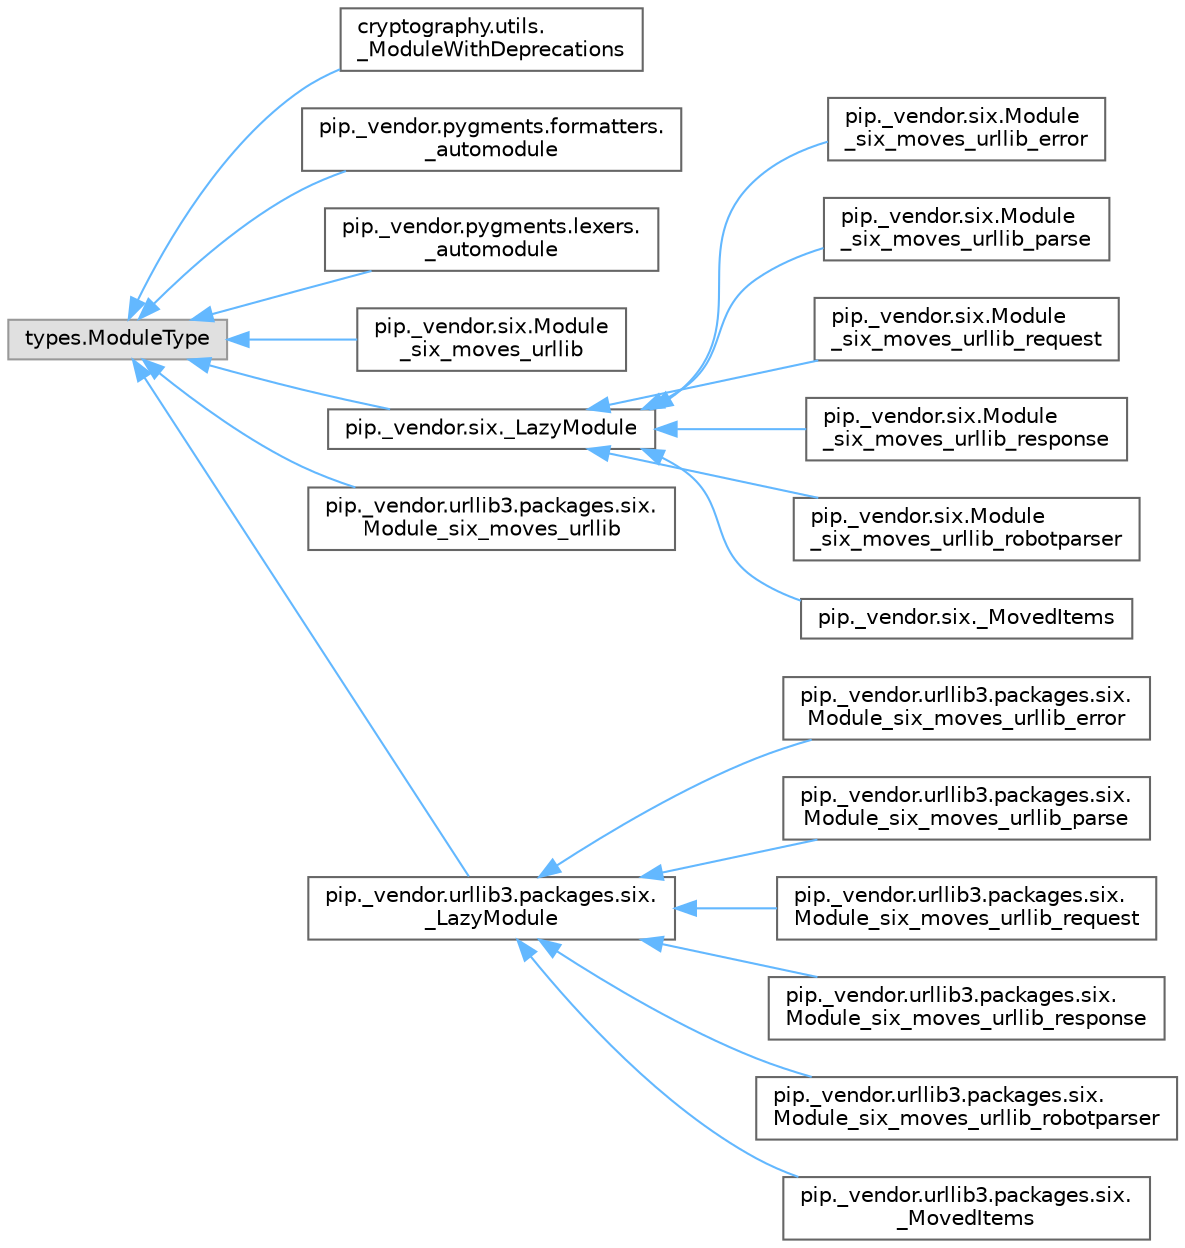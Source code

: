 digraph "Graphical Class Hierarchy"
{
 // LATEX_PDF_SIZE
  bgcolor="transparent";
  edge [fontname=Helvetica,fontsize=10,labelfontname=Helvetica,labelfontsize=10];
  node [fontname=Helvetica,fontsize=10,shape=box,height=0.2,width=0.4];
  rankdir="LR";
  Node0 [id="Node000000",label="types.ModuleType",height=0.2,width=0.4,color="grey60", fillcolor="#E0E0E0", style="filled",tooltip=" "];
  Node0 -> Node1 [id="edge4325_Node000000_Node000001",dir="back",color="steelblue1",style="solid",tooltip=" "];
  Node1 [id="Node000001",label="cryptography.utils.\l_ModuleWithDeprecations",height=0.2,width=0.4,color="grey40", fillcolor="white", style="filled",URL="$classcryptography_1_1utils_1_1___module_with_deprecations.html",tooltip=" "];
  Node0 -> Node2 [id="edge4326_Node000000_Node000002",dir="back",color="steelblue1",style="solid",tooltip=" "];
  Node2 [id="Node000002",label="pip._vendor.pygments.formatters.\l_automodule",height=0.2,width=0.4,color="grey40", fillcolor="white", style="filled",URL="$classpip_1_1__vendor_1_1pygments_1_1formatters_1_1__automodule.html",tooltip=" "];
  Node0 -> Node3 [id="edge4327_Node000000_Node000003",dir="back",color="steelblue1",style="solid",tooltip=" "];
  Node3 [id="Node000003",label="pip._vendor.pygments.lexers.\l_automodule",height=0.2,width=0.4,color="grey40", fillcolor="white", style="filled",URL="$classpip_1_1__vendor_1_1pygments_1_1lexers_1_1__automodule.html",tooltip=" "];
  Node0 -> Node4 [id="edge4328_Node000000_Node000004",dir="back",color="steelblue1",style="solid",tooltip=" "];
  Node4 [id="Node000004",label="pip._vendor.six.Module\l_six_moves_urllib",height=0.2,width=0.4,color="grey40", fillcolor="white", style="filled",URL="$classpip_1_1__vendor_1_1six_1_1_module__six__moves__urllib.html",tooltip=" "];
  Node0 -> Node5 [id="edge4329_Node000000_Node000005",dir="back",color="steelblue1",style="solid",tooltip=" "];
  Node5 [id="Node000005",label="pip._vendor.six._LazyModule",height=0.2,width=0.4,color="grey40", fillcolor="white", style="filled",URL="$classpip_1_1__vendor_1_1six_1_1___lazy_module.html",tooltip=" "];
  Node5 -> Node6 [id="edge4330_Node000005_Node000006",dir="back",color="steelblue1",style="solid",tooltip=" "];
  Node6 [id="Node000006",label="pip._vendor.six.Module\l_six_moves_urllib_error",height=0.2,width=0.4,color="grey40", fillcolor="white", style="filled",URL="$classpip_1_1__vendor_1_1six_1_1_module__six__moves__urllib__error.html",tooltip=" "];
  Node5 -> Node7 [id="edge4331_Node000005_Node000007",dir="back",color="steelblue1",style="solid",tooltip=" "];
  Node7 [id="Node000007",label="pip._vendor.six.Module\l_six_moves_urllib_parse",height=0.2,width=0.4,color="grey40", fillcolor="white", style="filled",URL="$classpip_1_1__vendor_1_1six_1_1_module__six__moves__urllib__parse.html",tooltip=" "];
  Node5 -> Node8 [id="edge4332_Node000005_Node000008",dir="back",color="steelblue1",style="solid",tooltip=" "];
  Node8 [id="Node000008",label="pip._vendor.six.Module\l_six_moves_urllib_request",height=0.2,width=0.4,color="grey40", fillcolor="white", style="filled",URL="$classpip_1_1__vendor_1_1six_1_1_module__six__moves__urllib__request.html",tooltip=" "];
  Node5 -> Node9 [id="edge4333_Node000005_Node000009",dir="back",color="steelblue1",style="solid",tooltip=" "];
  Node9 [id="Node000009",label="pip._vendor.six.Module\l_six_moves_urllib_response",height=0.2,width=0.4,color="grey40", fillcolor="white", style="filled",URL="$classpip_1_1__vendor_1_1six_1_1_module__six__moves__urllib__response.html",tooltip=" "];
  Node5 -> Node10 [id="edge4334_Node000005_Node000010",dir="back",color="steelblue1",style="solid",tooltip=" "];
  Node10 [id="Node000010",label="pip._vendor.six.Module\l_six_moves_urllib_robotparser",height=0.2,width=0.4,color="grey40", fillcolor="white", style="filled",URL="$classpip_1_1__vendor_1_1six_1_1_module__six__moves__urllib__robotparser.html",tooltip=" "];
  Node5 -> Node11 [id="edge4335_Node000005_Node000011",dir="back",color="steelblue1",style="solid",tooltip=" "];
  Node11 [id="Node000011",label="pip._vendor.six._MovedItems",height=0.2,width=0.4,color="grey40", fillcolor="white", style="filled",URL="$classpip_1_1__vendor_1_1six_1_1___moved_items.html",tooltip=" "];
  Node0 -> Node12 [id="edge4336_Node000000_Node000012",dir="back",color="steelblue1",style="solid",tooltip=" "];
  Node12 [id="Node000012",label="pip._vendor.urllib3.packages.six.\lModule_six_moves_urllib",height=0.2,width=0.4,color="grey40", fillcolor="white", style="filled",URL="$classpip_1_1__vendor_1_1urllib3_1_1packages_1_1six_1_1_module__six__moves__urllib.html",tooltip=" "];
  Node0 -> Node13 [id="edge4337_Node000000_Node000013",dir="back",color="steelblue1",style="solid",tooltip=" "];
  Node13 [id="Node000013",label="pip._vendor.urllib3.packages.six.\l_LazyModule",height=0.2,width=0.4,color="grey40", fillcolor="white", style="filled",URL="$classpip_1_1__vendor_1_1urllib3_1_1packages_1_1six_1_1___lazy_module.html",tooltip=" "];
  Node13 -> Node14 [id="edge4338_Node000013_Node000014",dir="back",color="steelblue1",style="solid",tooltip=" "];
  Node14 [id="Node000014",label="pip._vendor.urllib3.packages.six.\lModule_six_moves_urllib_error",height=0.2,width=0.4,color="grey40", fillcolor="white", style="filled",URL="$classpip_1_1__vendor_1_1urllib3_1_1packages_1_1six_1_1_module__six__moves__urllib__error.html",tooltip=" "];
  Node13 -> Node15 [id="edge4339_Node000013_Node000015",dir="back",color="steelblue1",style="solid",tooltip=" "];
  Node15 [id="Node000015",label="pip._vendor.urllib3.packages.six.\lModule_six_moves_urllib_parse",height=0.2,width=0.4,color="grey40", fillcolor="white", style="filled",URL="$classpip_1_1__vendor_1_1urllib3_1_1packages_1_1six_1_1_module__six__moves__urllib__parse.html",tooltip=" "];
  Node13 -> Node16 [id="edge4340_Node000013_Node000016",dir="back",color="steelblue1",style="solid",tooltip=" "];
  Node16 [id="Node000016",label="pip._vendor.urllib3.packages.six.\lModule_six_moves_urllib_request",height=0.2,width=0.4,color="grey40", fillcolor="white", style="filled",URL="$classpip_1_1__vendor_1_1urllib3_1_1packages_1_1six_1_1_module__six__moves__urllib__request.html",tooltip=" "];
  Node13 -> Node17 [id="edge4341_Node000013_Node000017",dir="back",color="steelblue1",style="solid",tooltip=" "];
  Node17 [id="Node000017",label="pip._vendor.urllib3.packages.six.\lModule_six_moves_urllib_response",height=0.2,width=0.4,color="grey40", fillcolor="white", style="filled",URL="$classpip_1_1__vendor_1_1urllib3_1_1packages_1_1six_1_1_module__six__moves__urllib__response.html",tooltip=" "];
  Node13 -> Node18 [id="edge4342_Node000013_Node000018",dir="back",color="steelblue1",style="solid",tooltip=" "];
  Node18 [id="Node000018",label="pip._vendor.urllib3.packages.six.\lModule_six_moves_urllib_robotparser",height=0.2,width=0.4,color="grey40", fillcolor="white", style="filled",URL="$classpip_1_1__vendor_1_1urllib3_1_1packages_1_1six_1_1_module__six__moves__urllib__robotparser.html",tooltip=" "];
  Node13 -> Node19 [id="edge4343_Node000013_Node000019",dir="back",color="steelblue1",style="solid",tooltip=" "];
  Node19 [id="Node000019",label="pip._vendor.urllib3.packages.six.\l_MovedItems",height=0.2,width=0.4,color="grey40", fillcolor="white", style="filled",URL="$classpip_1_1__vendor_1_1urllib3_1_1packages_1_1six_1_1___moved_items.html",tooltip=" "];
}
